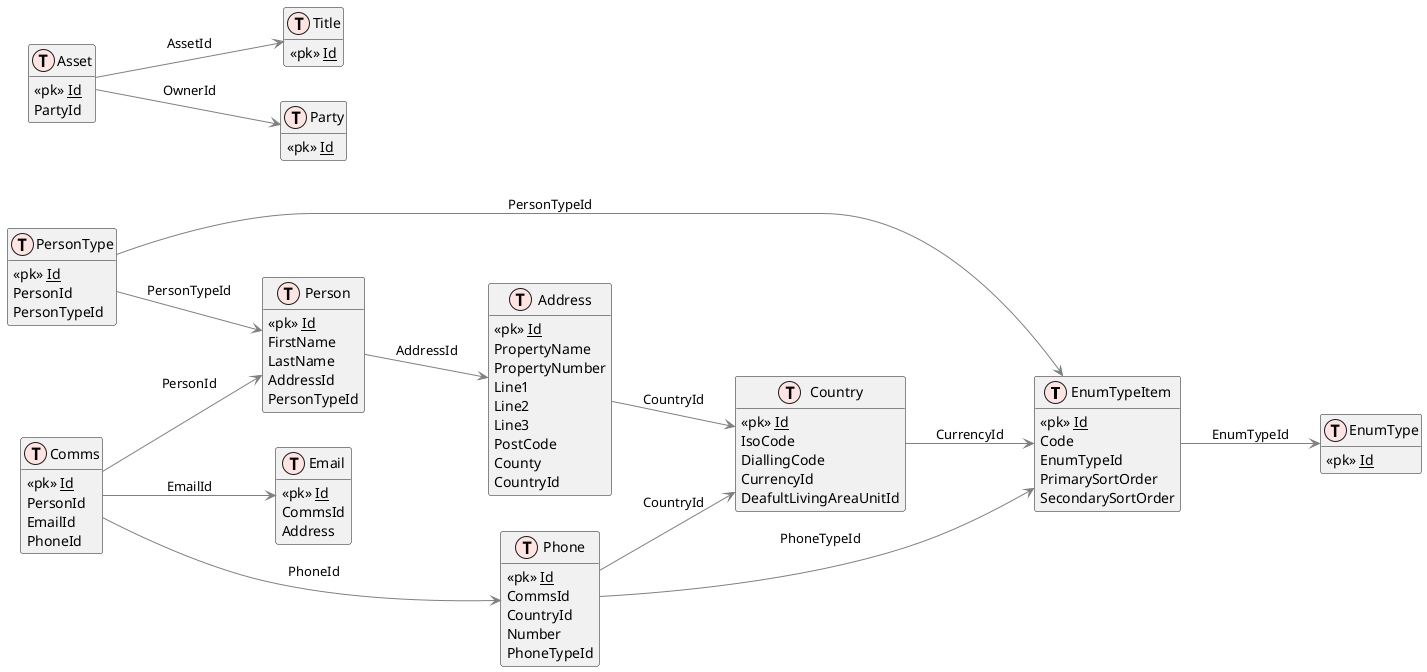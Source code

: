 @startuml DbNext

left to right direction

!define table(x) class x << (T,mistyrose) >>   
!define view(x) class x << (V,lightblue) >>   
!define table(x) class x << (T,mistyrose) >>  
!define tr(x) class x << (R,red) >>  
!define tf(x) class x << (F,darkorange) >>   
!define af(x) class x << (F,white) >>   
!define fn(x) class x << (F,plum) >>   
!define fs(x) class x << (F,tan) >>   
!define ft(x) class x << (F,wheat) >>   
!define if(x) class x << (F,gaisboro) >>   
!define p(x) class x << (P,indianred) >>   
!define pc(x) class x << (P,lemonshiffon) >>   
!define x(x) class x << (P,linen) >>     
!define primary_key(x) <<pk>> <u>x</u>
!define foreign_key(x) <<fk>> <b>x</b>
!define link( k, y) k }--||  y
hide methods   
hide stereotypes  
skinparam classarrowcolor gray  

table( EnumTypeItem)
{
    primary_key(Id)
    Code
    EnumTypeId
    PrimarySortOrder
    SecondarySortOrder
}

table( EnumType)
{
    primary_key(Id)
}

' A Person can be many types User,Client,TitleHolder etc
table( PersonType)
{
    primary_key(Id)
    PersonId
    PersonTypeId 
}

table( Person)
{
    primary_key(Id)
    FirstName
    LastName
    AddressId
    PersonTypeId 
}

table( Address)
{
    primary_key(Id)
    PropertyName
    PropertyNumber
    Line1
    Line2
    Line3
    PostCode
    County
    CountryId
}

table( Country)
{
    primary_key(Id)
    IsoCode
    DiallingCode
    CurrencyId
    DeafultLivingAreaUnitId
}

table( Comms)
{
    primary_key(Id)
    PersonId
    EmailId
    PhoneId
}

table(Email)
{
    primary_key(Id)
    CommsId
    Address
}

table(Phone)
{
    primary_key(Id)
    CommsId
    CountryId
    Number
    PhoneTypeId
}

table( Asset)
{
    primary_key(Id)
    PartyId
}

table( Title)
{
    primary_key(Id)
}

table( Party)
{
    primary_key(Id)
     
}

PersonType --> Person : PersonTypeId
PersonType --> EnumTypeItem : PersonTypeId

Person --> Address : AddressId

EnumTypeItem --> EnumType : EnumTypeId
Address --> Country : CountryId
Country --> EnumTypeItem : CurrencyId

Comms --> Person : PersonId
Comms --> Email : EmailId
Comms --> Phone : PhoneId
Phone --> Country : CountryId
Phone --> EnumTypeItem : PhoneTypeId

Asset --> Title : AssetId
Asset --> Party : OwnerId

@enduml